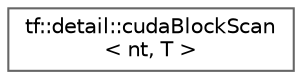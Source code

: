 digraph "类继承关系图"
{
 // LATEX_PDF_SIZE
  bgcolor="transparent";
  edge [fontname=Helvetica,fontsize=10,labelfontname=Helvetica,labelfontsize=10];
  node [fontname=Helvetica,fontsize=10,shape=box,height=0.2,width=0.4];
  rankdir="LR";
  Node0 [id="Node000000",label="tf::detail::cudaBlockScan\l\< nt, T \>",height=0.2,width=0.4,color="grey40", fillcolor="white", style="filled",URL="$structtf_1_1detail_1_1cuda_block_scan.html",tooltip=" "];
}
